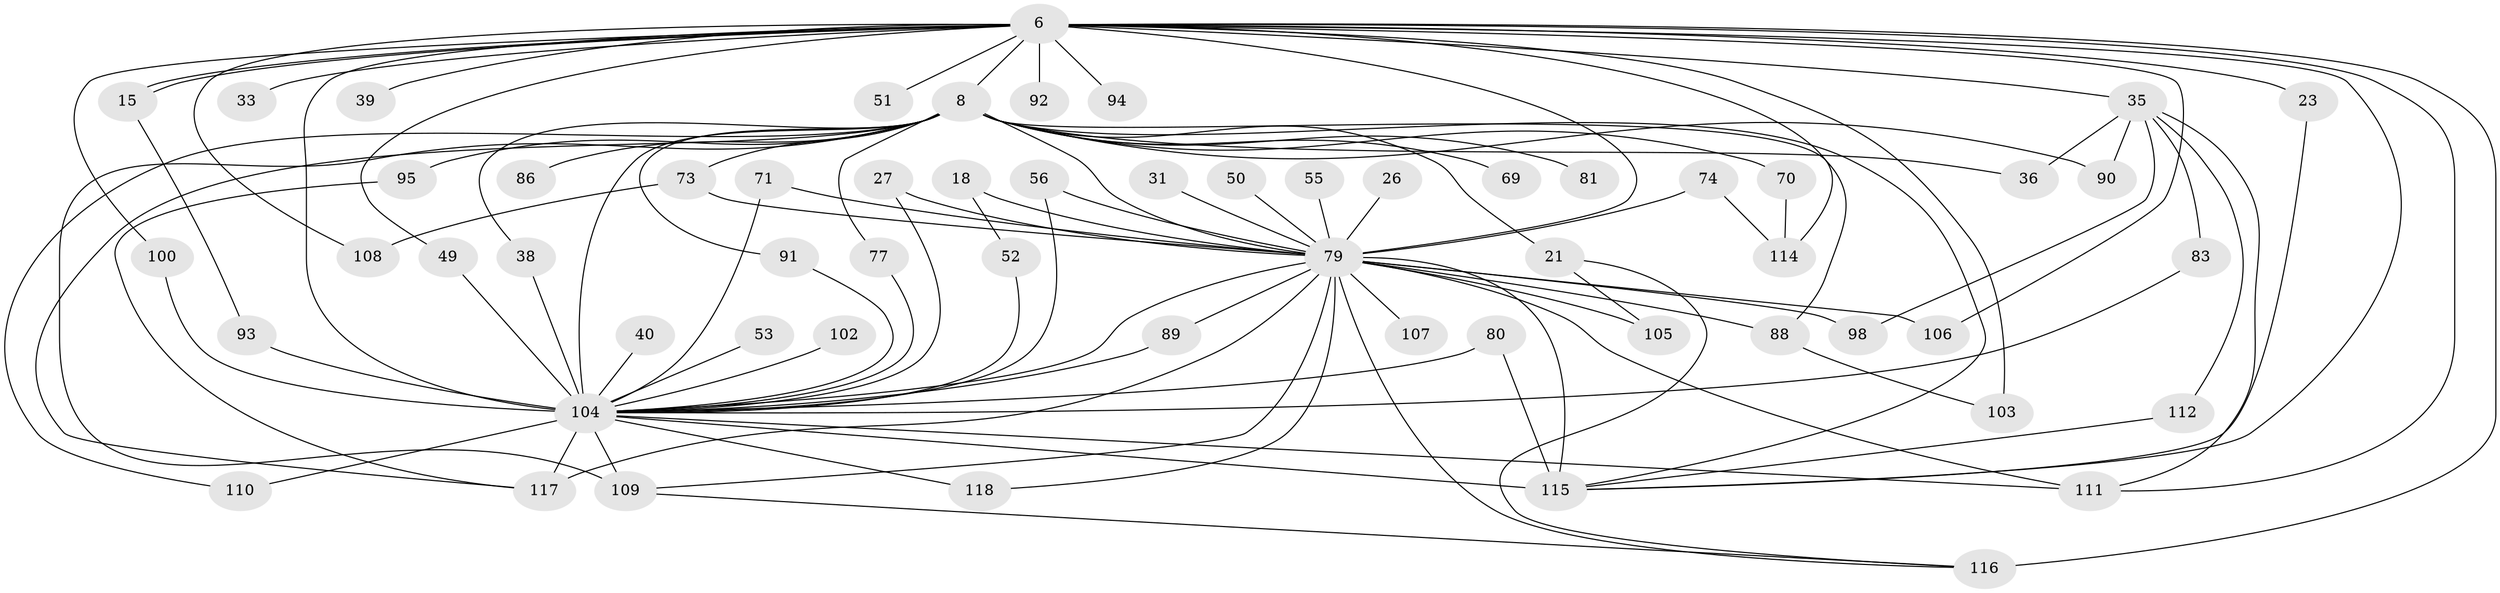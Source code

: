 // original degree distribution, {17: 0.00847457627118644, 25: 0.00847457627118644, 26: 0.00847457627118644, 30: 0.00847457627118644, 20: 0.00847457627118644, 23: 0.01694915254237288, 22: 0.00847457627118644, 15: 0.00847457627118644, 35: 0.00847457627118644, 6: 0.01694915254237288, 3: 0.19491525423728814, 7: 0.00847457627118644, 5: 0.03389830508474576, 4: 0.09322033898305085, 2: 0.5677966101694916}
// Generated by graph-tools (version 1.1) at 2025/47/03/04/25 21:47:59]
// undirected, 59 vertices, 104 edges
graph export_dot {
graph [start="1"]
  node [color=gray90,style=filled];
  6 [super="+5+3"];
  8 [super="+4"];
  15;
  18;
  21;
  23;
  26;
  27;
  31;
  33;
  35 [super="+13"];
  36;
  38;
  39;
  40;
  49;
  50;
  51;
  52;
  53 [super="+42"];
  55;
  56;
  69;
  70;
  71;
  73;
  74;
  77;
  79 [super="+10+47+9"];
  80;
  81;
  83;
  86;
  88 [super="+30+37"];
  89;
  90;
  91;
  92;
  93 [super="+66"];
  94;
  95 [super="+28+46+32"];
  98;
  100;
  102;
  103;
  104 [super="+65+87"];
  105;
  106 [super="+43"];
  107;
  108 [super="+99"];
  109 [super="+78+16+60"];
  110;
  111 [super="+19+29+85"];
  112;
  114 [super="+45"];
  115 [super="+67+75+82"];
  116 [super="+113+84+97"];
  117 [super="+101"];
  118;
  6 -- 8 [weight=6];
  6 -- 15;
  6 -- 15;
  6 -- 23 [weight=2];
  6 -- 33 [weight=2];
  6 -- 39 [weight=2];
  6 -- 51 [weight=2];
  6 -- 92 [weight=2];
  6 -- 94 [weight=2];
  6 -- 100;
  6 -- 114 [weight=3];
  6 -- 79 [weight=11];
  6 -- 35 [weight=3];
  6 -- 103;
  6 -- 108 [weight=2];
  6 -- 49;
  6 -- 106;
  6 -- 115;
  6 -- 116 [weight=5];
  6 -- 111;
  6 -- 104 [weight=12];
  8 -- 21 [weight=2];
  8 -- 69 [weight=2];
  8 -- 73;
  8 -- 86 [weight=2];
  8 -- 88 [weight=2];
  8 -- 95 [weight=5];
  8 -- 104 [weight=7];
  8 -- 110;
  8 -- 70;
  8 -- 77;
  8 -- 81;
  8 -- 90;
  8 -- 91;
  8 -- 36;
  8 -- 38;
  8 -- 79 [weight=6];
  8 -- 109 [weight=4];
  8 -- 115 [weight=2];
  8 -- 117;
  15 -- 93;
  18 -- 52;
  18 -- 79 [weight=2];
  21 -- 105;
  21 -- 116;
  23 -- 115;
  26 -- 79 [weight=2];
  27 -- 79;
  27 -- 104;
  31 -- 79 [weight=2];
  35 -- 83;
  35 -- 90;
  35 -- 112;
  35 -- 98;
  35 -- 36;
  35 -- 111 [weight=2];
  38 -- 104;
  40 -- 104 [weight=2];
  49 -- 104;
  50 -- 79 [weight=2];
  52 -- 104;
  53 -- 104 [weight=3];
  55 -- 79 [weight=2];
  56 -- 79;
  56 -- 104;
  70 -- 114;
  71 -- 79;
  71 -- 104;
  73 -- 108;
  73 -- 79;
  74 -- 114;
  74 -- 79;
  77 -- 104;
  79 -- 88 [weight=2];
  79 -- 98;
  79 -- 106;
  79 -- 107;
  79 -- 115 [weight=5];
  79 -- 118;
  79 -- 89;
  79 -- 105;
  79 -- 117 [weight=2];
  79 -- 116 [weight=3];
  79 -- 111 [weight=2];
  79 -- 109;
  79 -- 104 [weight=7];
  80 -- 115;
  80 -- 104;
  83 -- 104;
  88 -- 103;
  89 -- 104;
  91 -- 104;
  93 -- 104 [weight=2];
  95 -- 117;
  100 -- 104;
  102 -- 104 [weight=2];
  104 -- 111;
  104 -- 109;
  104 -- 110;
  104 -- 115;
  104 -- 117 [weight=3];
  104 -- 118;
  109 -- 116;
  112 -- 115;
}
